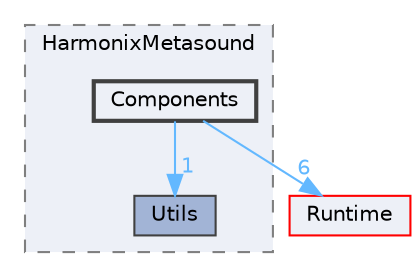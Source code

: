 digraph "Components"
{
 // INTERACTIVE_SVG=YES
 // LATEX_PDF_SIZE
  bgcolor="transparent";
  edge [fontname=Helvetica,fontsize=10,labelfontname=Helvetica,labelfontsize=10];
  node [fontname=Helvetica,fontsize=10,shape=box,height=0.2,width=0.4];
  compound=true
  subgraph clusterdir_5cc2dc08eda5900565b5fe76cb544a13 {
    graph [ bgcolor="#edf0f7", pencolor="grey50", label="HarmonixMetasound", fontname=Helvetica,fontsize=10 style="filled,dashed", URL="dir_5cc2dc08eda5900565b5fe76cb544a13.html",tooltip=""]
  dir_11802a12db9afc0e2fbc4de6c28b24d7 [label="Utils", fillcolor="#a2b4d6", color="grey25", style="filled", URL="dir_11802a12db9afc0e2fbc4de6c28b24d7.html",tooltip=""];
  dir_996ce39a3d6241f5e40abd59311bd07a [label="Components", fillcolor="#edf0f7", color="grey25", style="filled,bold", URL="dir_996ce39a3d6241f5e40abd59311bd07a.html",tooltip=""];
  }
  dir_7536b172fbd480bfd146a1b1acd6856b [label="Runtime", fillcolor="#edf0f7", color="red", style="filled", URL="dir_7536b172fbd480bfd146a1b1acd6856b.html",tooltip=""];
  dir_996ce39a3d6241f5e40abd59311bd07a->dir_11802a12db9afc0e2fbc4de6c28b24d7 [headlabel="1", labeldistance=1.5 headhref="dir_000225_001237.html" href="dir_000225_001237.html" color="steelblue1" fontcolor="steelblue1"];
  dir_996ce39a3d6241f5e40abd59311bd07a->dir_7536b172fbd480bfd146a1b1acd6856b [headlabel="6", labeldistance=1.5 headhref="dir_000225_000984.html" href="dir_000225_000984.html" color="steelblue1" fontcolor="steelblue1"];
}

